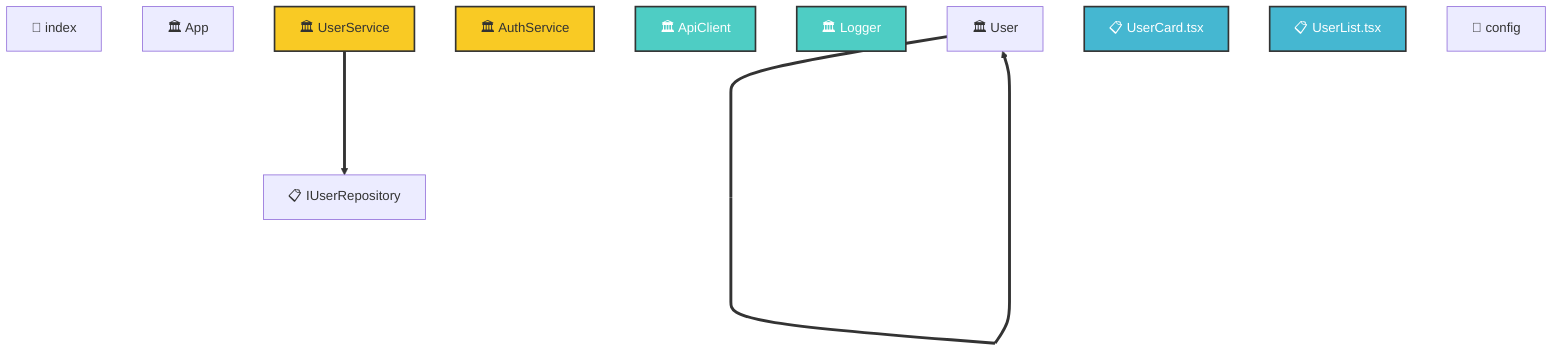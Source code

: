 graph TB
    src_index["📄 index"]
    src_App["🏛️ App"]
    src_services_UserService["🏛️ UserService"]
    class src_services_UserService serviceModule
    src_services_AuthService["🏛️ AuthService"]
    class src_services_AuthService serviceModule
    src_utils_ApiClient["🏛️ ApiClient"]
    class src_utils_ApiClient utilModule
    src_utils_Logger["🏛️ Logger"]
    class src_utils_Logger utilModule
    src_models_User["🏛️ User"]
    src_interfaces_IUserRepository["📋 IUserRepository"]
    src_components_UserCard_tsx["📋 UserCard.tsx"]
    class src_components_UserCard_tsx componentModule
    src_components_UserList_tsx["📋 UserList.tsx"]
    class src_components_UserList_tsx componentModule
    src_config["📄 config"]
    src_services_UserService ====> src_interfaces_IUserRepository
    src_models_User ====> src_models_User

    classDef coreModule fill:#ff6b6b,stroke:#333,stroke-width:2px,color:#fff
    classDef utilModule fill:#4ecdc4,stroke:#333,stroke-width:2px,color:#fff
    classDef componentModule fill:#45b7d1,stroke:#333,stroke-width:2px,color:#fff
    classDef serviceModule fill:#f9ca24,stroke:#333,stroke-width:2px,color:#333
    classDef testModule fill:#6c5ce7,stroke:#333,stroke-width:2px,color:#fff